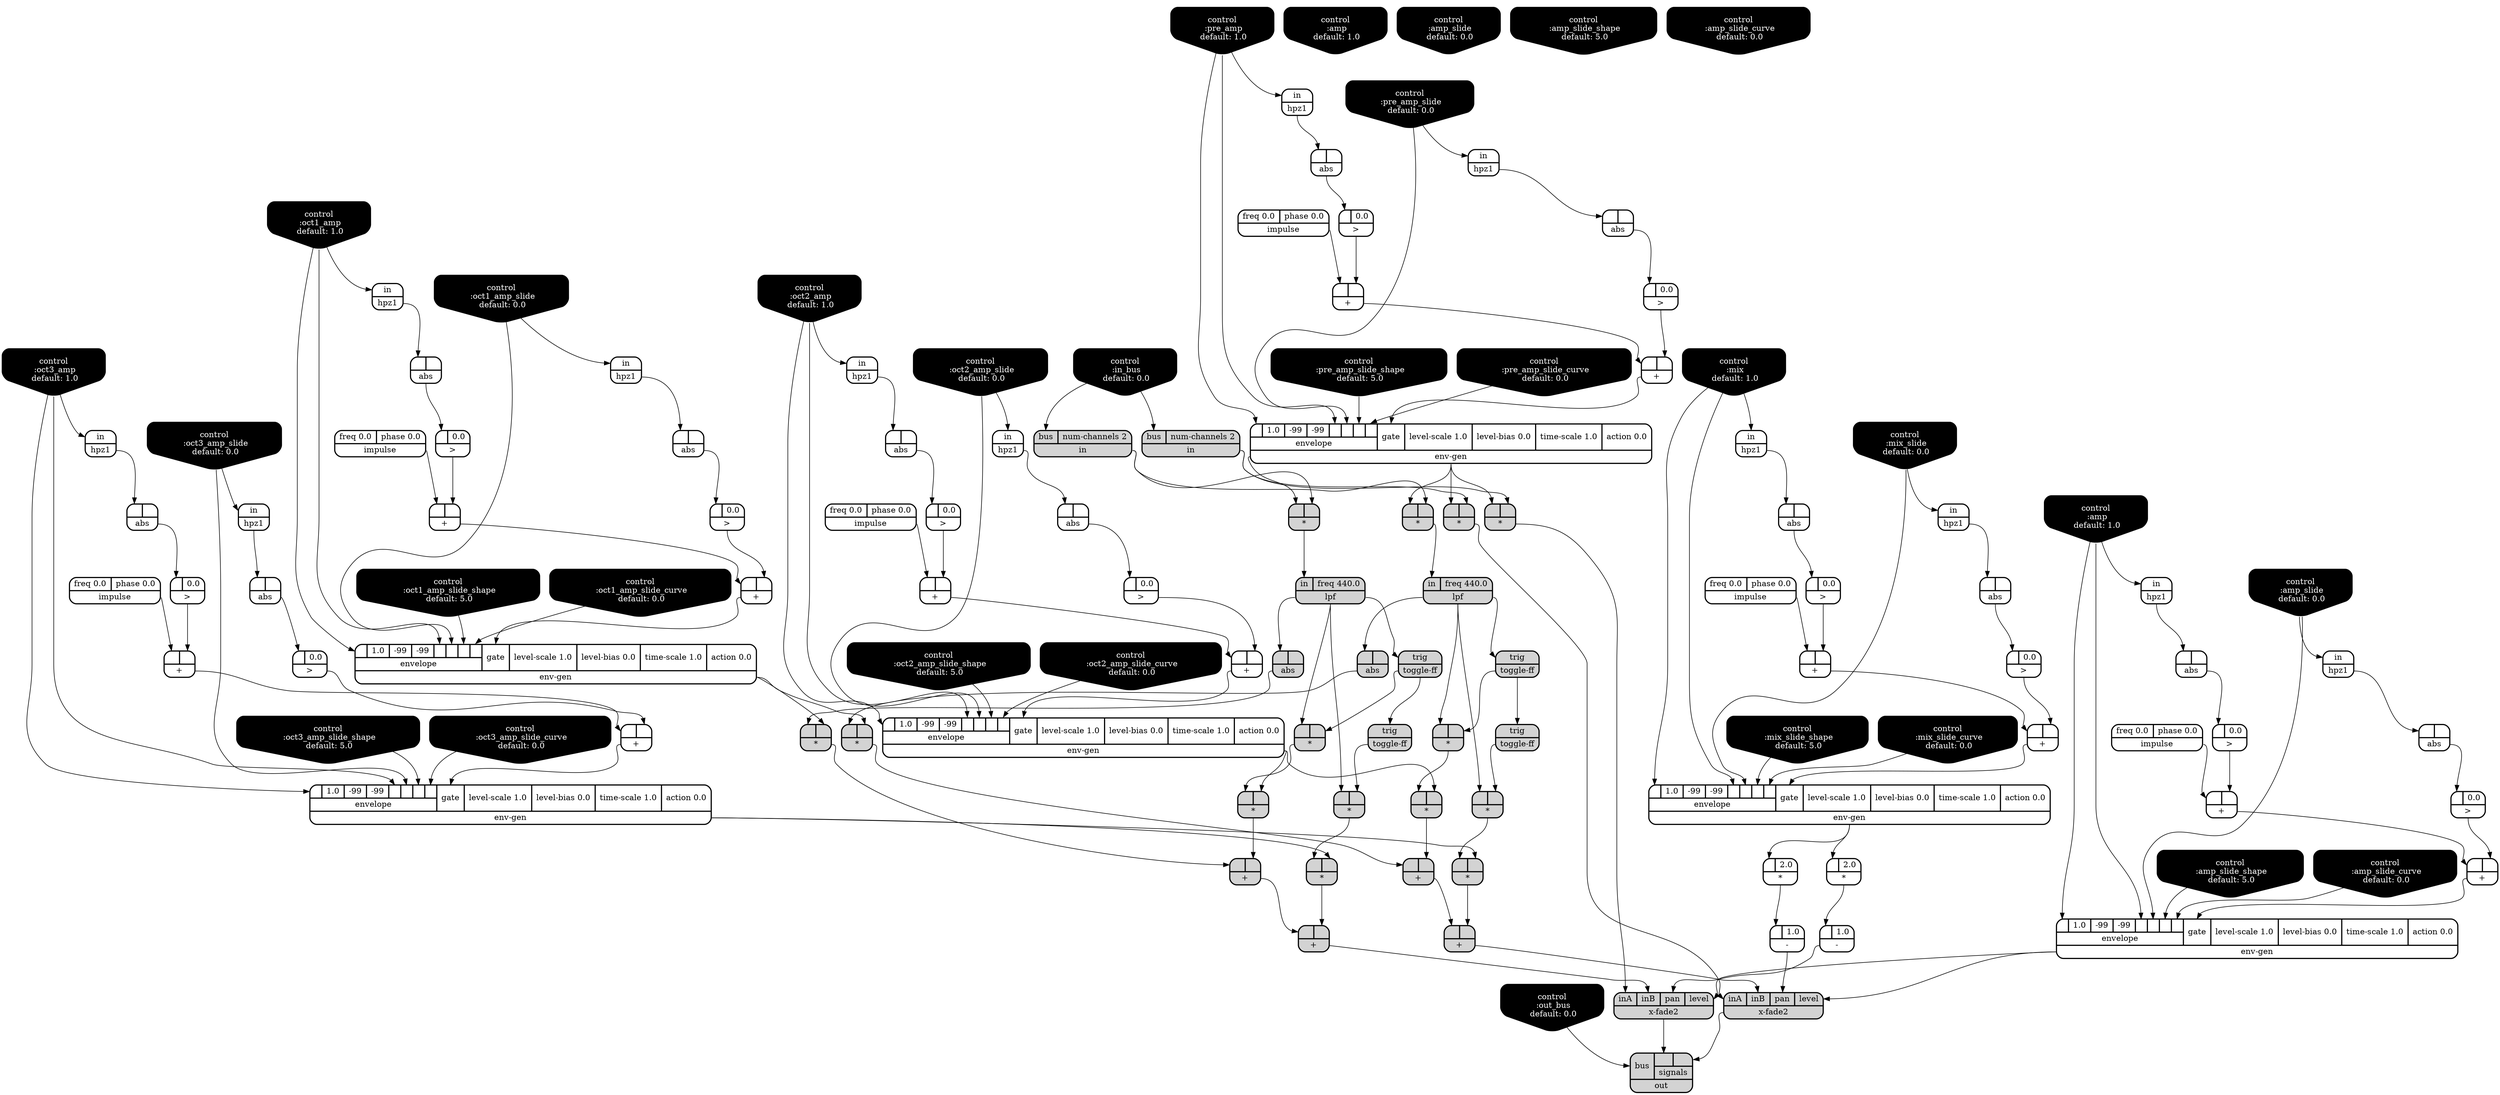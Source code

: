 digraph synthdef {
41 [label = "{{ <a> |<b> } |<__UG_NAME__>* }" style="filled, bold, rounded"  shape=record rankdir=LR];
54 [label = "{{ <a> |<b> } |<__UG_NAME__>* }" style="filled, bold, rounded"  shape=record rankdir=LR];
56 [label = "{{ <a> |<b> } |<__UG_NAME__>* }" style="filled, bold, rounded"  shape=record rankdir=LR];
67 [label = "{{ <a> |<b> } |<__UG_NAME__>* }" style="filled, bold, rounded"  shape=record rankdir=LR];
70 [label = "{{ <a> |<b> } |<__UG_NAME__>* }" style="filled, bold, rounded"  shape=record rankdir=LR];
81 [label = "{{ <a> |<b> } |<__UG_NAME__>* }" style="filled, bold, rounded"  shape=record rankdir=LR];
92 [label = "{{ <a> |<b> } |<__UG_NAME__>* }" style="filled, bold, rounded"  shape=record rankdir=LR];
100 [label = "{{ <a> |<b> } |<__UG_NAME__>* }" style="filled, bold, rounded"  shape=record rankdir=LR];
103 [label = "{{ <a> |<b> } |<__UG_NAME__>* }" style="filled, bold, rounded"  shape=record rankdir=LR];
104 [label = "{{ <a> |<b> } |<__UG_NAME__>* }" style="filled, bold, rounded"  shape=record rankdir=LR];
107 [label = "{{ <a> |<b> } |<__UG_NAME__>* }" style="filled, bold, rounded"  shape=record rankdir=LR];
108 [label = "{{ <a> |<b> 2.0} |<__UG_NAME__>* }" style="bold, rounded" shape=record rankdir=LR];
114 [label = "{{ <a> |<b> } |<__UG_NAME__>* }" style="filled, bold, rounded"  shape=record rankdir=LR];
117 [label = "{{ <a> |<b> } |<__UG_NAME__>* }" style="filled, bold, rounded"  shape=record rankdir=LR];
120 [label = "{{ <a> |<b> } |<__UG_NAME__>* }" style="filled, bold, rounded"  shape=record rankdir=LR];
121 [label = "{{ <a> |<b> 2.0} |<__UG_NAME__>* }" style="bold, rounded" shape=record rankdir=LR];
34 [label = "{{ <a> |<b> } |<__UG_NAME__>+ }" style="bold, rounded" shape=record rankdir=LR];
38 [label = "{{ <a> |<b> } |<__UG_NAME__>+ }" style="bold, rounded" shape=record rankdir=LR];
48 [label = "{{ <a> |<b> } |<__UG_NAME__>+ }" style="bold, rounded" shape=record rankdir=LR];
52 [label = "{{ <a> |<b> } |<__UG_NAME__>+ }" style="bold, rounded" shape=record rankdir=LR];
61 [label = "{{ <a> |<b> } |<__UG_NAME__>+ }" style="bold, rounded" shape=record rankdir=LR];
65 [label = "{{ <a> |<b> } |<__UG_NAME__>+ }" style="bold, rounded" shape=record rankdir=LR];
68 [label = "{{ <a> |<b> } |<__UG_NAME__>+ }" style="filled, bold, rounded"  shape=record rankdir=LR];
75 [label = "{{ <a> |<b> } |<__UG_NAME__>+ }" style="bold, rounded" shape=record rankdir=LR];
79 [label = "{{ <a> |<b> } |<__UG_NAME__>+ }" style="bold, rounded" shape=record rankdir=LR];
82 [label = "{{ <a> |<b> } |<__UG_NAME__>+ }" style="filled, bold, rounded"  shape=record rankdir=LR];
89 [label = "{{ <a> |<b> } |<__UG_NAME__>+ }" style="bold, rounded" shape=record rankdir=LR];
98 [label = "{{ <a> |<b> } |<__UG_NAME__>+ }" style="bold, rounded" shape=record rankdir=LR];
101 [label = "{{ <a> |<b> } |<__UG_NAME__>+ }" style="bold, rounded" shape=record rankdir=LR];
105 [label = "{{ <a> |<b> } |<__UG_NAME__>+ }" style="filled, bold, rounded"  shape=record rankdir=LR];
113 [label = "{{ <a> |<b> } |<__UG_NAME__>+ }" style="bold, rounded" shape=record rankdir=LR];
115 [label = "{{ <a> |<b> } |<__UG_NAME__>+ }" style="filled, bold, rounded"  shape=record rankdir=LR];
109 [label = "{{ <a> |<b> 1.0} |<__UG_NAME__>- }" style="bold, rounded" shape=record rankdir=LR];
122 [label = "{{ <a> |<b> 1.0} |<__UG_NAME__>- }" style="bold, rounded" shape=record rankdir=LR];
33 [label = "{{ <a> |<b> 0.0} |<__UG_NAME__>\> }" style="bold, rounded" shape=record rankdir=LR];
37 [label = "{{ <a> |<b> 0.0} |<__UG_NAME__>\> }" style="bold, rounded" shape=record rankdir=LR];
47 [label = "{{ <a> |<b> 0.0} |<__UG_NAME__>\> }" style="bold, rounded" shape=record rankdir=LR];
51 [label = "{{ <a> |<b> 0.0} |<__UG_NAME__>\> }" style="bold, rounded" shape=record rankdir=LR];
60 [label = "{{ <a> |<b> 0.0} |<__UG_NAME__>\> }" style="bold, rounded" shape=record rankdir=LR];
64 [label = "{{ <a> |<b> 0.0} |<__UG_NAME__>\> }" style="bold, rounded" shape=record rankdir=LR];
74 [label = "{{ <a> |<b> 0.0} |<__UG_NAME__>\> }" style="bold, rounded" shape=record rankdir=LR];
78 [label = "{{ <a> |<b> 0.0} |<__UG_NAME__>\> }" style="bold, rounded" shape=record rankdir=LR];
88 [label = "{{ <a> |<b> 0.0} |<__UG_NAME__>\> }" style="bold, rounded" shape=record rankdir=LR];
90 [label = "{{ <a> |<b> 0.0} |<__UG_NAME__>\> }" style="bold, rounded" shape=record rankdir=LR];
97 [label = "{{ <a> |<b> 0.0} |<__UG_NAME__>\> }" style="bold, rounded" shape=record rankdir=LR];
112 [label = "{{ <a> |<b> 0.0} |<__UG_NAME__>\> }" style="bold, rounded" shape=record rankdir=LR];
32 [label = "{{ <a> |<b> } |<__UG_NAME__>abs }" style="bold, rounded" shape=record rankdir=LR];
36 [label = "{{ <a> |<b> } |<__UG_NAME__>abs }" style="bold, rounded" shape=record rankdir=LR];
43 [label = "{{ <a> |<b> } |<__UG_NAME__>abs }" style="filled, bold, rounded"  shape=record rankdir=LR];
46 [label = "{{ <a> |<b> } |<__UG_NAME__>abs }" style="bold, rounded" shape=record rankdir=LR];
50 [label = "{{ <a> |<b> } |<__UG_NAME__>abs }" style="bold, rounded" shape=record rankdir=LR];
59 [label = "{{ <a> |<b> } |<__UG_NAME__>abs }" style="bold, rounded" shape=record rankdir=LR];
63 [label = "{{ <a> |<b> } |<__UG_NAME__>abs }" style="bold, rounded" shape=record rankdir=LR];
73 [label = "{{ <a> |<b> } |<__UG_NAME__>abs }" style="bold, rounded" shape=record rankdir=LR];
77 [label = "{{ <a> |<b> } |<__UG_NAME__>abs }" style="bold, rounded" shape=record rankdir=LR];
84 [label = "{{ <a> |<b> } |<__UG_NAME__>abs }" style="bold, rounded" shape=record rankdir=LR];
87 [label = "{{ <a> |<b> } |<__UG_NAME__>abs }" style="bold, rounded" shape=record rankdir=LR];
94 [label = "{{ <a> |<b> } |<__UG_NAME__>abs }" style="filled, bold, rounded"  shape=record rankdir=LR];
96 [label = "{{ <a> |<b> } |<__UG_NAME__>abs }" style="bold, rounded" shape=record rankdir=LR];
111 [label = "{{ <a> |<b> } |<__UG_NAME__>abs }" style="bold, rounded" shape=record rankdir=LR];
0 [label = "control
 :amp
 default: 1.0" shape=invhouse style="rounded, filled, bold" fillcolor=black fontcolor=white ]; 
1 [label = "control
 :amp_slide
 default: 0.0" shape=invhouse style="rounded, filled, bold" fillcolor=black fontcolor=white ]; 
2 [label = "control
 :amp_slide_shape
 default: 5.0" shape=invhouse style="rounded, filled, bold" fillcolor=black fontcolor=white ]; 
3 [label = "control
 :amp_slide_curve
 default: 0.0" shape=invhouse style="rounded, filled, bold" fillcolor=black fontcolor=white ]; 
4 [label = "control
 :mix
 default: 1.0" shape=invhouse style="rounded, filled, bold" fillcolor=black fontcolor=white ]; 
5 [label = "control
 :mix_slide
 default: 0.0" shape=invhouse style="rounded, filled, bold" fillcolor=black fontcolor=white ]; 
6 [label = "control
 :mix_slide_shape
 default: 5.0" shape=invhouse style="rounded, filled, bold" fillcolor=black fontcolor=white ]; 
7 [label = "control
 :mix_slide_curve
 default: 0.0" shape=invhouse style="rounded, filled, bold" fillcolor=black fontcolor=white ]; 
8 [label = "control
 :pre_amp
 default: 1.0" shape=invhouse style="rounded, filled, bold" fillcolor=black fontcolor=white ]; 
9 [label = "control
 :pre_amp_slide
 default: 0.0" shape=invhouse style="rounded, filled, bold" fillcolor=black fontcolor=white ]; 
10 [label = "control
 :pre_amp_slide_shape
 default: 5.0" shape=invhouse style="rounded, filled, bold" fillcolor=black fontcolor=white ]; 
11 [label = "control
 :pre_amp_slide_curve
 default: 0.0" shape=invhouse style="rounded, filled, bold" fillcolor=black fontcolor=white ]; 
12 [label = "control
 :amp
 default: 1.0" shape=invhouse style="rounded, filled, bold" fillcolor=black fontcolor=white ]; 
13 [label = "control
 :amp_slide
 default: 0.0" shape=invhouse style="rounded, filled, bold" fillcolor=black fontcolor=white ]; 
14 [label = "control
 :amp_slide_shape
 default: 5.0" shape=invhouse style="rounded, filled, bold" fillcolor=black fontcolor=white ]; 
15 [label = "control
 :amp_slide_curve
 default: 0.0" shape=invhouse style="rounded, filled, bold" fillcolor=black fontcolor=white ]; 
16 [label = "control
 :oct1_amp
 default: 1.0" shape=invhouse style="rounded, filled, bold" fillcolor=black fontcolor=white ]; 
17 [label = "control
 :oct1_amp_slide
 default: 0.0" shape=invhouse style="rounded, filled, bold" fillcolor=black fontcolor=white ]; 
18 [label = "control
 :oct1_amp_slide_shape
 default: 5.0" shape=invhouse style="rounded, filled, bold" fillcolor=black fontcolor=white ]; 
19 [label = "control
 :oct1_amp_slide_curve
 default: 0.0" shape=invhouse style="rounded, filled, bold" fillcolor=black fontcolor=white ]; 
20 [label = "control
 :oct2_amp
 default: 1.0" shape=invhouse style="rounded, filled, bold" fillcolor=black fontcolor=white ]; 
21 [label = "control
 :oct2_amp_slide
 default: 0.0" shape=invhouse style="rounded, filled, bold" fillcolor=black fontcolor=white ]; 
22 [label = "control
 :oct2_amp_slide_shape
 default: 5.0" shape=invhouse style="rounded, filled, bold" fillcolor=black fontcolor=white ]; 
23 [label = "control
 :oct2_amp_slide_curve
 default: 0.0" shape=invhouse style="rounded, filled, bold" fillcolor=black fontcolor=white ]; 
24 [label = "control
 :oct3_amp
 default: 1.0" shape=invhouse style="rounded, filled, bold" fillcolor=black fontcolor=white ]; 
25 [label = "control
 :oct3_amp_slide
 default: 0.0" shape=invhouse style="rounded, filled, bold" fillcolor=black fontcolor=white ]; 
26 [label = "control
 :oct3_amp_slide_shape
 default: 5.0" shape=invhouse style="rounded, filled, bold" fillcolor=black fontcolor=white ]; 
27 [label = "control
 :oct3_amp_slide_curve
 default: 0.0" shape=invhouse style="rounded, filled, bold" fillcolor=black fontcolor=white ]; 
28 [label = "control
 :in_bus
 default: 0.0" shape=invhouse style="rounded, filled, bold" fillcolor=black fontcolor=white ]; 
29 [label = "control
 :out_bus
 default: 0.0" shape=invhouse style="rounded, filled, bold" fillcolor=black fontcolor=white ]; 
39 [label = "{{ {{<envelope___control___0>|1.0|-99|-99|<envelope___control___4>|<envelope___control___5>|<envelope___control___6>|<envelope___control___7>}|envelope}|<gate> gate|<level____scale> level-scale 1.0|<level____bias> level-bias 0.0|<time____scale> time-scale 1.0|<action> action 0.0} |<__UG_NAME__>env-gen }" style="bold, rounded" shape=record rankdir=LR];
53 [label = "{{ {{<envelope___control___0>|1.0|-99|-99|<envelope___control___4>|<envelope___control___5>|<envelope___control___6>|<envelope___control___7>}|envelope}|<gate> gate|<level____scale> level-scale 1.0|<level____bias> level-bias 0.0|<time____scale> time-scale 1.0|<action> action 0.0} |<__UG_NAME__>env-gen }" style="bold, rounded" shape=record rankdir=LR];
66 [label = "{{ {{<envelope___control___0>|1.0|-99|-99|<envelope___control___4>|<envelope___control___5>|<envelope___control___6>|<envelope___control___7>}|envelope}|<gate> gate|<level____scale> level-scale 1.0|<level____bias> level-bias 0.0|<time____scale> time-scale 1.0|<action> action 0.0} |<__UG_NAME__>env-gen }" style="bold, rounded" shape=record rankdir=LR];
80 [label = "{{ {{<envelope___control___0>|1.0|-99|-99|<envelope___control___4>|<envelope___control___5>|<envelope___control___6>|<envelope___control___7>}|envelope}|<gate> gate|<level____scale> level-scale 1.0|<level____bias> level-bias 0.0|<time____scale> time-scale 1.0|<action> action 0.0} |<__UG_NAME__>env-gen }" style="bold, rounded" shape=record rankdir=LR];
102 [label = "{{ {{<envelope___control___0>|1.0|-99|-99|<envelope___control___4>|<envelope___control___5>|<envelope___control___6>|<envelope___control___7>}|envelope}|<gate> gate|<level____scale> level-scale 1.0|<level____bias> level-bias 0.0|<time____scale> time-scale 1.0|<action> action 0.0} |<__UG_NAME__>env-gen }" style="bold, rounded" shape=record rankdir=LR];
118 [label = "{{ {{<envelope___control___0>|1.0|-99|-99|<envelope___control___4>|<envelope___control___5>|<envelope___control___6>|<envelope___control___7>}|envelope}|<gate> gate|<level____scale> level-scale 1.0|<level____bias> level-bias 0.0|<time____scale> time-scale 1.0|<action> action 0.0} |<__UG_NAME__>env-gen }" style="bold, rounded" shape=record rankdir=LR];
31 [label = "{{ <in> in} |<__UG_NAME__>hpz1 }" style="bold, rounded" shape=record rankdir=LR];
35 [label = "{{ <in> in} |<__UG_NAME__>hpz1 }" style="bold, rounded" shape=record rankdir=LR];
45 [label = "{{ <in> in} |<__UG_NAME__>hpz1 }" style="bold, rounded" shape=record rankdir=LR];
49 [label = "{{ <in> in} |<__UG_NAME__>hpz1 }" style="bold, rounded" shape=record rankdir=LR];
58 [label = "{{ <in> in} |<__UG_NAME__>hpz1 }" style="bold, rounded" shape=record rankdir=LR];
62 [label = "{{ <in> in} |<__UG_NAME__>hpz1 }" style="bold, rounded" shape=record rankdir=LR];
72 [label = "{{ <in> in} |<__UG_NAME__>hpz1 }" style="bold, rounded" shape=record rankdir=LR];
76 [label = "{{ <in> in} |<__UG_NAME__>hpz1 }" style="bold, rounded" shape=record rankdir=LR];
83 [label = "{{ <in> in} |<__UG_NAME__>hpz1 }" style="bold, rounded" shape=record rankdir=LR];
86 [label = "{{ <in> in} |<__UG_NAME__>hpz1 }" style="bold, rounded" shape=record rankdir=LR];
91 [label = "{{ <in> in} |<__UG_NAME__>hpz1 }" style="bold, rounded" shape=record rankdir=LR];
110 [label = "{{ <in> in} |<__UG_NAME__>hpz1 }" style="bold, rounded" shape=record rankdir=LR];
30 [label = "{{ <freq> freq 0.0|<phase> phase 0.0} |<__UG_NAME__>impulse }" style="bold, rounded" shape=record rankdir=LR];
44 [label = "{{ <freq> freq 0.0|<phase> phase 0.0} |<__UG_NAME__>impulse }" style="bold, rounded" shape=record rankdir=LR];
57 [label = "{{ <freq> freq 0.0|<phase> phase 0.0} |<__UG_NAME__>impulse }" style="bold, rounded" shape=record rankdir=LR];
71 [label = "{{ <freq> freq 0.0|<phase> phase 0.0} |<__UG_NAME__>impulse }" style="bold, rounded" shape=record rankdir=LR];
85 [label = "{{ <freq> freq 0.0|<phase> phase 0.0} |<__UG_NAME__>impulse }" style="bold, rounded" shape=record rankdir=LR];
95 [label = "{{ <freq> freq 0.0|<phase> phase 0.0} |<__UG_NAME__>impulse }" style="bold, rounded" shape=record rankdir=LR];
40 [label = "{{ <bus> bus|<num____channels> num-channels 2} |<__UG_NAME__>in }" style="filled, bold, rounded"  shape=record rankdir=LR];
116 [label = "{{ <bus> bus|<num____channels> num-channels 2} |<__UG_NAME__>in }" style="filled, bold, rounded"  shape=record rankdir=LR];
42 [label = "{{ <in> in|<freq> freq 440.0} |<__UG_NAME__>lpf }" style="filled, bold, rounded"  shape=record rankdir=LR];
93 [label = "{{ <in> in|<freq> freq 440.0} |<__UG_NAME__>lpf }" style="filled, bold, rounded"  shape=record rankdir=LR];
124 [label = "{{ <bus> bus|{{<signals___x____fade2___0>|<signals___x____fade2___1>}|signals}} |<__UG_NAME__>out }" style="filled, bold, rounded"  shape=record rankdir=LR];
55 [label = "{{ <trig> trig} |<__UG_NAME__>toggle-ff }" style="filled, bold, rounded"  shape=record rankdir=LR];
69 [label = "{{ <trig> trig} |<__UG_NAME__>toggle-ff }" style="filled, bold, rounded"  shape=record rankdir=LR];
99 [label = "{{ <trig> trig} |<__UG_NAME__>toggle-ff }" style="filled, bold, rounded"  shape=record rankdir=LR];
106 [label = "{{ <trig> trig} |<__UG_NAME__>toggle-ff }" style="filled, bold, rounded"  shape=record rankdir=LR];
119 [label = "{{ <ina> inA|<inb> inB|<pan> pan|<level> level} |<__UG_NAME__>x-fade2 }" style="filled, bold, rounded"  shape=record rankdir=LR];
123 [label = "{{ <ina> inA|<inb> inB|<pan> pan|<level> level} |<__UG_NAME__>x-fade2 }" style="filled, bold, rounded"  shape=record rankdir=LR];

40:__UG_NAME__ -> 41:b ;
39:__UG_NAME__ -> 41:a ;
53:__UG_NAME__ -> 54:b ;
43:__UG_NAME__ -> 54:a ;
55:__UG_NAME__ -> 56:b ;
42:__UG_NAME__ -> 56:a ;
66:__UG_NAME__ -> 67:b ;
56:__UG_NAME__ -> 67:a ;
69:__UG_NAME__ -> 70:b ;
42:__UG_NAME__ -> 70:a ;
80:__UG_NAME__ -> 81:b ;
70:__UG_NAME__ -> 81:a ;
40:__UG_NAME__ -> 92:b ;
39:__UG_NAME__ -> 92:a ;
99:__UG_NAME__ -> 100:b ;
93:__UG_NAME__ -> 100:a ;
53:__UG_NAME__ -> 103:b ;
94:__UG_NAME__ -> 103:a ;
66:__UG_NAME__ -> 104:b ;
100:__UG_NAME__ -> 104:a ;
106:__UG_NAME__ -> 107:b ;
93:__UG_NAME__ -> 107:a ;
102:__UG_NAME__ -> 108:a ;
80:__UG_NAME__ -> 114:b ;
107:__UG_NAME__ -> 114:a ;
116:__UG_NAME__ -> 117:b ;
39:__UG_NAME__ -> 117:a ;
116:__UG_NAME__ -> 120:b ;
39:__UG_NAME__ -> 120:a ;
102:__UG_NAME__ -> 121:a ;
33:__UG_NAME__ -> 34:b ;
30:__UG_NAME__ -> 34:a ;
37:__UG_NAME__ -> 38:b ;
34:__UG_NAME__ -> 38:a ;
47:__UG_NAME__ -> 48:b ;
44:__UG_NAME__ -> 48:a ;
51:__UG_NAME__ -> 52:b ;
48:__UG_NAME__ -> 52:a ;
60:__UG_NAME__ -> 61:b ;
57:__UG_NAME__ -> 61:a ;
64:__UG_NAME__ -> 65:b ;
61:__UG_NAME__ -> 65:a ;
67:__UG_NAME__ -> 68:b ;
54:__UG_NAME__ -> 68:a ;
74:__UG_NAME__ -> 75:b ;
71:__UG_NAME__ -> 75:a ;
78:__UG_NAME__ -> 79:b ;
75:__UG_NAME__ -> 79:a ;
81:__UG_NAME__ -> 82:b ;
68:__UG_NAME__ -> 82:a ;
88:__UG_NAME__ -> 89:b ;
85:__UG_NAME__ -> 89:a ;
97:__UG_NAME__ -> 98:b ;
95:__UG_NAME__ -> 98:a ;
90:__UG_NAME__ -> 101:b ;
89:__UG_NAME__ -> 101:a ;
104:__UG_NAME__ -> 105:b ;
103:__UG_NAME__ -> 105:a ;
112:__UG_NAME__ -> 113:b ;
98:__UG_NAME__ -> 113:a ;
114:__UG_NAME__ -> 115:b ;
105:__UG_NAME__ -> 115:a ;
108:__UG_NAME__ -> 109:a ;
121:__UG_NAME__ -> 122:a ;
32:__UG_NAME__ -> 33:a ;
36:__UG_NAME__ -> 37:a ;
46:__UG_NAME__ -> 47:a ;
50:__UG_NAME__ -> 51:a ;
59:__UG_NAME__ -> 60:a ;
63:__UG_NAME__ -> 64:a ;
73:__UG_NAME__ -> 74:a ;
77:__UG_NAME__ -> 78:a ;
87:__UG_NAME__ -> 88:a ;
84:__UG_NAME__ -> 90:a ;
96:__UG_NAME__ -> 97:a ;
111:__UG_NAME__ -> 112:a ;
31:__UG_NAME__ -> 32:a ;
35:__UG_NAME__ -> 36:a ;
42:__UG_NAME__ -> 43:a ;
45:__UG_NAME__ -> 46:a ;
49:__UG_NAME__ -> 50:a ;
58:__UG_NAME__ -> 59:a ;
62:__UG_NAME__ -> 63:a ;
72:__UG_NAME__ -> 73:a ;
76:__UG_NAME__ -> 77:a ;
83:__UG_NAME__ -> 84:a ;
86:__UG_NAME__ -> 87:a ;
93:__UG_NAME__ -> 94:a ;
91:__UG_NAME__ -> 96:a ;
110:__UG_NAME__ -> 111:a ;
38:__UG_NAME__ -> 39:gate ;
8:__UG_NAME__ -> 39:envelope___control___0 ;
8:__UG_NAME__ -> 39:envelope___control___4 ;
9:__UG_NAME__ -> 39:envelope___control___5 ;
10:__UG_NAME__ -> 39:envelope___control___6 ;
11:__UG_NAME__ -> 39:envelope___control___7 ;
52:__UG_NAME__ -> 53:gate ;
16:__UG_NAME__ -> 53:envelope___control___0 ;
16:__UG_NAME__ -> 53:envelope___control___4 ;
17:__UG_NAME__ -> 53:envelope___control___5 ;
18:__UG_NAME__ -> 53:envelope___control___6 ;
19:__UG_NAME__ -> 53:envelope___control___7 ;
65:__UG_NAME__ -> 66:gate ;
20:__UG_NAME__ -> 66:envelope___control___0 ;
20:__UG_NAME__ -> 66:envelope___control___4 ;
21:__UG_NAME__ -> 66:envelope___control___5 ;
22:__UG_NAME__ -> 66:envelope___control___6 ;
23:__UG_NAME__ -> 66:envelope___control___7 ;
79:__UG_NAME__ -> 80:gate ;
24:__UG_NAME__ -> 80:envelope___control___0 ;
24:__UG_NAME__ -> 80:envelope___control___4 ;
25:__UG_NAME__ -> 80:envelope___control___5 ;
26:__UG_NAME__ -> 80:envelope___control___6 ;
27:__UG_NAME__ -> 80:envelope___control___7 ;
101:__UG_NAME__ -> 102:gate ;
4:__UG_NAME__ -> 102:envelope___control___0 ;
4:__UG_NAME__ -> 102:envelope___control___4 ;
5:__UG_NAME__ -> 102:envelope___control___5 ;
6:__UG_NAME__ -> 102:envelope___control___6 ;
7:__UG_NAME__ -> 102:envelope___control___7 ;
113:__UG_NAME__ -> 118:gate ;
0:__UG_NAME__ -> 118:envelope___control___0 ;
0:__UG_NAME__ -> 118:envelope___control___4 ;
1:__UG_NAME__ -> 118:envelope___control___5 ;
2:__UG_NAME__ -> 118:envelope___control___6 ;
3:__UG_NAME__ -> 118:envelope___control___7 ;
8:__UG_NAME__ -> 31:in ;
9:__UG_NAME__ -> 35:in ;
16:__UG_NAME__ -> 45:in ;
17:__UG_NAME__ -> 49:in ;
20:__UG_NAME__ -> 58:in ;
21:__UG_NAME__ -> 62:in ;
24:__UG_NAME__ -> 72:in ;
25:__UG_NAME__ -> 76:in ;
5:__UG_NAME__ -> 83:in ;
4:__UG_NAME__ -> 86:in ;
0:__UG_NAME__ -> 91:in ;
1:__UG_NAME__ -> 110:in ;
28:__UG_NAME__ -> 40:bus ;
28:__UG_NAME__ -> 116:bus ;
41:__UG_NAME__ -> 42:in ;
92:__UG_NAME__ -> 93:in ;
123:__UG_NAME__ -> 124:signals___x____fade2___0 ;
119:__UG_NAME__ -> 124:signals___x____fade2___1 ;
29:__UG_NAME__ -> 124:bus ;
42:__UG_NAME__ -> 55:trig ;
55:__UG_NAME__ -> 69:trig ;
93:__UG_NAME__ -> 99:trig ;
99:__UG_NAME__ -> 106:trig ;
118:__UG_NAME__ -> 119:level ;
109:__UG_NAME__ -> 119:pan ;
115:__UG_NAME__ -> 119:inb ;
117:__UG_NAME__ -> 119:ina ;
118:__UG_NAME__ -> 123:level ;
122:__UG_NAME__ -> 123:pan ;
82:__UG_NAME__ -> 123:inb ;
120:__UG_NAME__ -> 123:ina ;

}